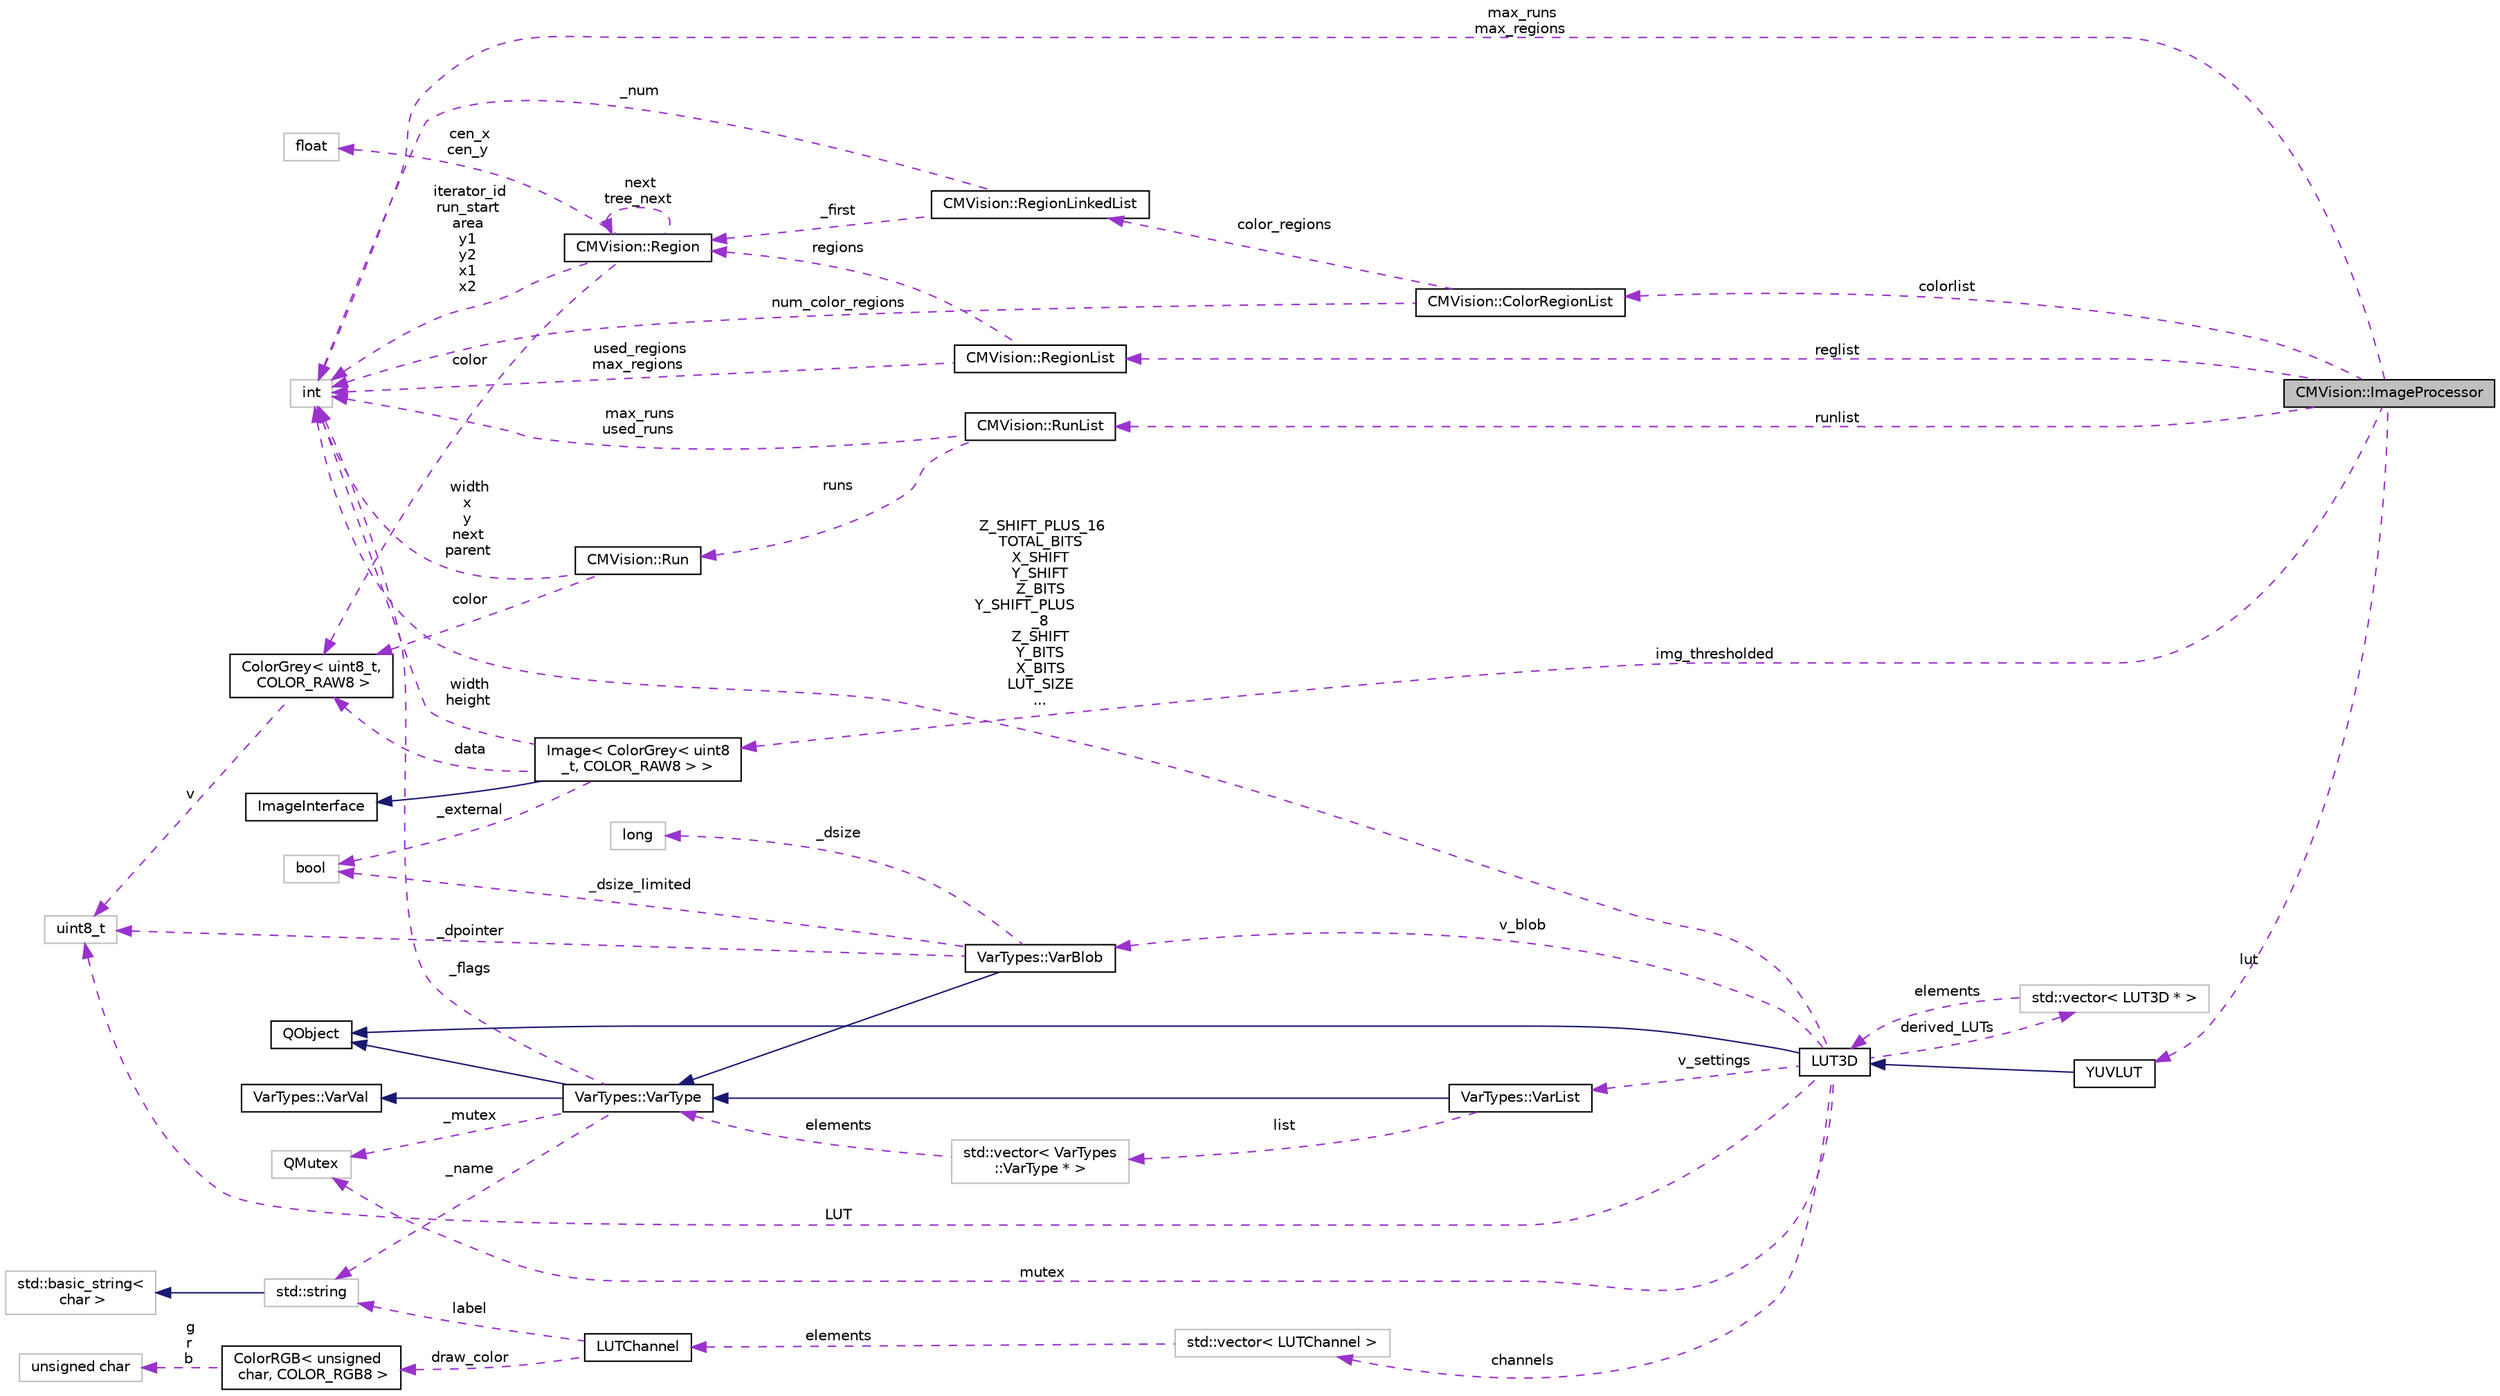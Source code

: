 digraph "CMVision::ImageProcessor"
{
 // INTERACTIVE_SVG=YES
  edge [fontname="Helvetica",fontsize="10",labelfontname="Helvetica",labelfontsize="10"];
  node [fontname="Helvetica",fontsize="10",shape=record];
  rankdir="LR";
  Node1 [label="CMVision::ImageProcessor",height=0.2,width=0.4,color="black", fillcolor="grey75", style="filled", fontcolor="black"];
  Node2 -> Node1 [dir="back",color="darkorchid3",fontsize="10",style="dashed",label=" runlist" ,fontname="Helvetica"];
  Node2 [label="CMVision::RunList",height=0.2,width=0.4,color="black", fillcolor="white", style="filled",URL="$d8/d9d/class_c_m_vision_1_1_run_list.html"];
  Node3 -> Node2 [dir="back",color="darkorchid3",fontsize="10",style="dashed",label=" runs" ,fontname="Helvetica"];
  Node3 [label="CMVision::Run",height=0.2,width=0.4,color="black", fillcolor="white", style="filled",URL="$dc/d34/class_c_m_vision_1_1_run.html"];
  Node4 -> Node3 [dir="back",color="darkorchid3",fontsize="10",style="dashed",label=" width\nx\ny\nnext\nparent" ,fontname="Helvetica"];
  Node4 [label="int",height=0.2,width=0.4,color="grey75", fillcolor="white", style="filled"];
  Node5 -> Node3 [dir="back",color="darkorchid3",fontsize="10",style="dashed",label=" color" ,fontname="Helvetica"];
  Node5 [label="ColorGrey\< uint8_t,\l COLOR_RAW8 \>",height=0.2,width=0.4,color="black", fillcolor="white", style="filled",URL="$db/d8f/class_color_grey.html"];
  Node6 -> Node5 [dir="back",color="darkorchid3",fontsize="10",style="dashed",label=" v" ,fontname="Helvetica"];
  Node6 [label="uint8_t",height=0.2,width=0.4,color="grey75", fillcolor="white", style="filled"];
  Node4 -> Node2 [dir="back",color="darkorchid3",fontsize="10",style="dashed",label=" max_runs\nused_runs" ,fontname="Helvetica"];
  Node7 -> Node1 [dir="back",color="darkorchid3",fontsize="10",style="dashed",label=" reglist" ,fontname="Helvetica"];
  Node7 [label="CMVision::RegionList",height=0.2,width=0.4,color="black", fillcolor="white", style="filled",URL="$d8/d42/class_c_m_vision_1_1_region_list.html"];
  Node8 -> Node7 [dir="back",color="darkorchid3",fontsize="10",style="dashed",label=" regions" ,fontname="Helvetica"];
  Node8 [label="CMVision::Region",height=0.2,width=0.4,color="black", fillcolor="white", style="filled",URL="$da/deb/class_c_m_vision_1_1_region.html"];
  Node9 -> Node8 [dir="back",color="darkorchid3",fontsize="10",style="dashed",label=" cen_x\ncen_y" ,fontname="Helvetica"];
  Node9 [label="float",height=0.2,width=0.4,color="grey75", fillcolor="white", style="filled"];
  Node8 -> Node8 [dir="back",color="darkorchid3",fontsize="10",style="dashed",label=" next\ntree_next" ,fontname="Helvetica"];
  Node4 -> Node8 [dir="back",color="darkorchid3",fontsize="10",style="dashed",label=" iterator_id\nrun_start\narea\ny1\ny2\nx1\nx2" ,fontname="Helvetica"];
  Node5 -> Node8 [dir="back",color="darkorchid3",fontsize="10",style="dashed",label=" color" ,fontname="Helvetica"];
  Node4 -> Node7 [dir="back",color="darkorchid3",fontsize="10",style="dashed",label=" used_regions\nmax_regions" ,fontname="Helvetica"];
  Node10 -> Node1 [dir="back",color="darkorchid3",fontsize="10",style="dashed",label=" lut" ,fontname="Helvetica"];
  Node10 [label="YUVLUT",height=0.2,width=0.4,color="black", fillcolor="white", style="filled",URL="$d6/d88/class_y_u_v_l_u_t.html",tooltip="A 3D YUV LUT. "];
  Node11 -> Node10 [dir="back",color="midnightblue",fontsize="10",style="solid",fontname="Helvetica"];
  Node11 [label="LUT3D",height=0.2,width=0.4,color="black", fillcolor="white", style="filled",URL="$d7/d15/class_l_u_t3_d.html",tooltip="A general 3D LUT class, allowing fast bit-wise lookup. "];
  Node12 -> Node11 [dir="back",color="midnightblue",fontsize="10",style="solid",fontname="Helvetica"];
  Node12 [label="QObject",height=0.2,width=0.4,color="black", fillcolor="white", style="filled",URL="$dc/d4f/class_q_object.html"];
  Node13 -> Node11 [dir="back",color="darkorchid3",fontsize="10",style="dashed",label=" v_settings" ,fontname="Helvetica"];
  Node13 [label="VarTypes::VarList",height=0.2,width=0.4,color="black", fillcolor="white", style="filled",URL="$d1/d74/class_var_types_1_1_var_list.html",tooltip="This is the list type of the VarTypes system. "];
  Node14 -> Node13 [dir="back",color="midnightblue",fontsize="10",style="solid",fontname="Helvetica"];
  Node14 [label="VarTypes::VarType",height=0.2,width=0.4,color="black", fillcolor="white", style="filled",URL="$d4/d59/class_var_types_1_1_var_type.html",tooltip="The base class of the VarTypes system. "];
  Node12 -> Node14 [dir="back",color="midnightblue",fontsize="10",style="solid",fontname="Helvetica"];
  Node15 -> Node14 [dir="back",color="midnightblue",fontsize="10",style="solid",fontname="Helvetica"];
  Node15 [label="VarTypes::VarVal",height=0.2,width=0.4,color="black", fillcolor="white", style="filled",URL="$d6/de8/class_var_types_1_1_var_val.html"];
  Node4 -> Node14 [dir="back",color="darkorchid3",fontsize="10",style="dashed",label=" _flags" ,fontname="Helvetica"];
  Node16 -> Node14 [dir="back",color="darkorchid3",fontsize="10",style="dashed",label=" _name" ,fontname="Helvetica"];
  Node16 [label="std::string",height=0.2,width=0.4,color="grey75", fillcolor="white", style="filled",tooltip="STL class. "];
  Node17 -> Node16 [dir="back",color="midnightblue",fontsize="10",style="solid",fontname="Helvetica"];
  Node17 [label="std::basic_string\<\l char \>",height=0.2,width=0.4,color="grey75", fillcolor="white", style="filled",tooltip="STL class. "];
  Node18 -> Node14 [dir="back",color="darkorchid3",fontsize="10",style="dashed",label=" _mutex" ,fontname="Helvetica"];
  Node18 [label="QMutex",height=0.2,width=0.4,color="grey75", fillcolor="white", style="filled"];
  Node19 -> Node13 [dir="back",color="darkorchid3",fontsize="10",style="dashed",label=" list" ,fontname="Helvetica"];
  Node19 [label="std::vector\< VarTypes\l::VarType * \>",height=0.2,width=0.4,color="grey75", fillcolor="white", style="filled"];
  Node14 -> Node19 [dir="back",color="darkorchid3",fontsize="10",style="dashed",label=" elements" ,fontname="Helvetica"];
  Node20 -> Node11 [dir="back",color="darkorchid3",fontsize="10",style="dashed",label=" derived_LUTs" ,fontname="Helvetica"];
  Node20 [label="std::vector\< LUT3D * \>",height=0.2,width=0.4,color="grey75", fillcolor="white", style="filled"];
  Node11 -> Node20 [dir="back",color="darkorchid3",fontsize="10",style="dashed",label=" elements" ,fontname="Helvetica"];
  Node21 -> Node11 [dir="back",color="darkorchid3",fontsize="10",style="dashed",label=" v_blob" ,fontname="Helvetica"];
  Node21 [label="VarTypes::VarBlob",height=0.2,width=0.4,color="black", fillcolor="white", style="filled",URL="$d3/dac/class_var_types_1_1_var_blob.html",tooltip="A Vartype for storing binary data. "];
  Node14 -> Node21 [dir="back",color="midnightblue",fontsize="10",style="solid",fontname="Helvetica"];
  Node22 -> Node21 [dir="back",color="darkorchid3",fontsize="10",style="dashed",label=" _dsize_limited" ,fontname="Helvetica"];
  Node22 [label="bool",height=0.2,width=0.4,color="grey75", fillcolor="white", style="filled"];
  Node6 -> Node21 [dir="back",color="darkorchid3",fontsize="10",style="dashed",label=" _dpointer" ,fontname="Helvetica"];
  Node23 -> Node21 [dir="back",color="darkorchid3",fontsize="10",style="dashed",label=" _dsize" ,fontname="Helvetica"];
  Node23 [label="long",height=0.2,width=0.4,color="grey75", fillcolor="white", style="filled"];
  Node4 -> Node11 [dir="back",color="darkorchid3",fontsize="10",style="dashed",label=" Z_SHIFT_PLUS_16\nTOTAL_BITS\nX_SHIFT\nY_SHIFT\nZ_BITS\nY_SHIFT_PLUS\l_8\nZ_SHIFT\nY_BITS\nX_BITS\nLUT_SIZE\n..." ,fontname="Helvetica"];
  Node6 -> Node11 [dir="back",color="darkorchid3",fontsize="10",style="dashed",label=" LUT" ,fontname="Helvetica"];
  Node18 -> Node11 [dir="back",color="darkorchid3",fontsize="10",style="dashed",label=" mutex" ,fontname="Helvetica"];
  Node24 -> Node11 [dir="back",color="darkorchid3",fontsize="10",style="dashed",label=" channels" ,fontname="Helvetica"];
  Node24 [label="std::vector\< LUTChannel \>",height=0.2,width=0.4,color="grey75", fillcolor="white", style="filled"];
  Node25 -> Node24 [dir="back",color="darkorchid3",fontsize="10",style="dashed",label=" elements" ,fontname="Helvetica"];
  Node25 [label="LUTChannel",height=0.2,width=0.4,color="black", fillcolor="white", style="filled",URL="$d3/d66/class_l_u_t_channel.html",tooltip="A text and color-label for a channel used in the LUT3D class. "];
  Node26 -> Node25 [dir="back",color="darkorchid3",fontsize="10",style="dashed",label=" draw_color" ,fontname="Helvetica"];
  Node26 [label="ColorRGB\< unsigned\l char, COLOR_RGB8 \>",height=0.2,width=0.4,color="black", fillcolor="white", style="filled",URL="$d7/dff/class_color_r_g_b.html"];
  Node27 -> Node26 [dir="back",color="darkorchid3",fontsize="10",style="dashed",label=" g\nr\nb" ,fontname="Helvetica"];
  Node27 [label="unsigned char",height=0.2,width=0.4,color="grey75", fillcolor="white", style="filled"];
  Node16 -> Node25 [dir="back",color="darkorchid3",fontsize="10",style="dashed",label=" label" ,fontname="Helvetica"];
  Node28 -> Node1 [dir="back",color="darkorchid3",fontsize="10",style="dashed",label=" colorlist" ,fontname="Helvetica"];
  Node28 [label="CMVision::ColorRegionList",height=0.2,width=0.4,color="black", fillcolor="white", style="filled",URL="$d7/d03/class_c_m_vision_1_1_color_region_list.html"];
  Node4 -> Node28 [dir="back",color="darkorchid3",fontsize="10",style="dashed",label=" num_color_regions" ,fontname="Helvetica"];
  Node29 -> Node28 [dir="back",color="darkorchid3",fontsize="10",style="dashed",label=" color_regions" ,fontname="Helvetica"];
  Node29 [label="CMVision::RegionLinkedList",height=0.2,width=0.4,color="black", fillcolor="white", style="filled",URL="$d0/d31/class_c_m_vision_1_1_region_linked_list.html"];
  Node8 -> Node29 [dir="back",color="darkorchid3",fontsize="10",style="dashed",label=" _first" ,fontname="Helvetica"];
  Node4 -> Node29 [dir="back",color="darkorchid3",fontsize="10",style="dashed",label=" _num" ,fontname="Helvetica"];
  Node30 -> Node1 [dir="back",color="darkorchid3",fontsize="10",style="dashed",label=" img_thresholded" ,fontname="Helvetica"];
  Node30 [label="Image\< ColorGrey\< uint8\l_t, COLOR_RAW8 \> \>",height=0.2,width=0.4,color="black", fillcolor="white", style="filled",URL="$de/d73/class_image.html"];
  Node31 -> Node30 [dir="back",color="midnightblue",fontsize="10",style="solid",fontname="Helvetica"];
  Node31 [label="ImageInterface",height=0.2,width=0.4,color="black", fillcolor="white", style="filled",URL="$dc/dd6/class_image_interface.html"];
  Node4 -> Node30 [dir="back",color="darkorchid3",fontsize="10",style="dashed",label=" width\nheight" ,fontname="Helvetica"];
  Node22 -> Node30 [dir="back",color="darkorchid3",fontsize="10",style="dashed",label=" _external" ,fontname="Helvetica"];
  Node5 -> Node30 [dir="back",color="darkorchid3",fontsize="10",style="dashed",label=" data" ,fontname="Helvetica"];
  Node4 -> Node1 [dir="back",color="darkorchid3",fontsize="10",style="dashed",label=" max_runs\nmax_regions" ,fontname="Helvetica"];
}
